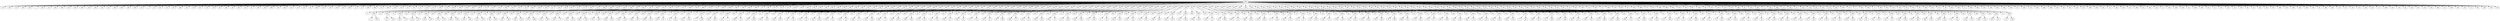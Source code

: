 digraph backdoorgraph {
root [label="AND"];
562 [label="-279"];
566 [label="-281"];
548 [label="-272"];
912 [label="-454"];
422 [label="-209"];
18 [label="-7"];
660 [label="-328"];
948 [label="-472"];
389 [label="193"];
774 [label="-385"];
760 [label="-378"];
766 [label="-381"];
864 [label="-430"];
274 [label="-135"];
696 [label="-346"];
1024 [label="-510"];
549 [label="273"];
934 [label="-465"];
822 [label="-409"];
404 [label="-200"];
904 [label="-450"];
314 [label="-155"];
8 [label="-2"];
70 [label="-33"];
848 [label="-422"];
634 [label="-315"];
698 [label="-347"];
796 [label="-396"];
338 [label="-167"];
264 [label="-130"];
918 [label="-457"];
268 [label="-132"];
240 [label="-118"];
200 [label="-98"];
894 [label="-445"];
116 [label="-56"];
528 [label="-262"];
1046 [label="-521"];
138 [label="-67"];
412 [label="-204"];
212 [label="-104"];
980 [label="-488"];
454 [label="-225"];
1008 [label="-502"];
448 [label="-222"];
76 [label="-36"];
206 [label="-101"];
94 [label="-45"];
684 [label="-340"];
854 [label="-425"];
242 [label="-119"];
1044 [label="-520"];
130 [label="-63"];
784 [label="-390"];
28 [label="-12"];
50 [label="-23"];
564 [label="-280"];
876 [label="-436"];
326 [label="-161"];
970 [label="-483"];
260 [label="-128"];
424 [label="-210"];
52 [label="-24"];
398 [label="-197"];
98 [label="-47"];
252 [label="-124"];
278 [label="-137"];
276 [label="-136"];
344 [label="-170"];
836 [label="-416"];
220 [label="-108"];
650 [label="-323"];
176 [label="-86"];
480 [label="-238"];
258 [label="-127"];
750 [label="-373"];
1052 [label="-524"];
916 [label="-456"];
286 [label="-141"];
1050 [label="-523"];
1058 [label="-527"];
930 [label="-463"];
972 [label="-484"];
214 [label="-105"];
858 [label="-427"];
670 [label="-333"];
142 [label="-69"];
877 [label="437"];
126 [label="-61"];
238 [label="-117"];
490 [label="-243"];
224 [label="-110"];
622 [label="-309"];
596 [label="-296"];
568 [label="-282"];
410 [label="-203"];
496 [label="-246"];
184 [label="-90"];
926 [label="-461"];
270 [label="-133"];
532 [label="-264"];
834 [label="-415"];
1056 [label="-526"];
551 [label="274"];
378 [label="-187"];
1004 [label="-500"];
624 [label="-310"];
982 [label="-489"];
910 [label="-453"];
226 [label="-111"];
680 [label="-338"];
996 [label="-496"];
812 [label="-404"];
592 [label="-294"];
919 [label="458"];
732 [label="-364"];
48 [label="-22"];
140 [label="-68"];
658 [label="-327"];
678 [label="-337"];
246 [label="-121"];
472 [label="-234"];
256 [label="-126"];
818 [label="-407"];
1073 [label="OR"];
1078 [label="OR"];
1083 [label="OR"];
1088 [label="OR"];
1093 [label="OR"];
1098 [label="OR"];
1103 [label="OR"];
1108 [label="OR"];
1113 [label="OR"];
1118 [label="OR"];
1123 [label="OR"];
1128 [label="OR"];
1133 [label="OR"];
1138 [label="OR"];
1143 [label="OR"];
1148 [label="OR"];
1153 [label="OR"];
1238 [label="OR"];
1158 [label="OR"];
1163 [label="OR"];
1168 [label="OR"];
1173 [label="OR"];
1178 [label="OR"];
1183 [label="OR"];
1188 [label="OR"];
1193 [label="OR"];
1198 [label="OR"];
1203 [label="OR"];
1208 [label="OR"];
1213 [label="OR"];
1218 [label="OR"];
1223 [label="OR"];
1228 [label="OR"];
1233 [label="OR"];
1398 [label="OR"];
1403 [label="OR"];
1243 [label="OR"];
1248 [label="OR"];
1253 [label="OR"];
1258 [label="OR"];
1263 [label="OR"];
1268 [label="OR"];
1273 [label="OR"];
1278 [label="OR"];
1283 [label="OR"];
1288 [label="OR"];
1293 [label="OR"];
1298 [label="OR"];
1303 [label="OR"];
1308 [label="OR"];
1313 [label="OR"];
1318 [label="OR"];
1323 [label="OR"];
1328 [label="OR"];
1333 [label="OR"];
1338 [label="OR"];
1343 [label="OR"];
1348 [label="OR"];
1353 [label="OR"];
1358 [label="OR"];
1363 [label="OR"];
1368 [label="OR"];
1373 [label="OR"];
1378 [label="OR"];
1383 [label="OR"];
1388 [label="OR"];
1393 [label="OR"];
1408 [label="OR"];
1413 [label="OR"];
1418 [label="OR"];
1423 [label="OR"];
1428 [label="OR"];
1433 [label="OR"];
1438 [label="OR"];
1443 [label="OR"];
1448 [label="OR"];
1453 [label="OR"];
1458 [label="OR"];
1463 [label="OR"];
1468 [label="OR"];
1473 [label="OR"];
1478 [label="OR"];
1483 [label="OR"];
1488 [label="OR"];
1493 [label="OR"];
1498 [label="OR"];
1503 [label="OR"];
1508 [label="OR"];
1513 [label="OR"];
1518 [label="OR"];
1523 [label="OR"];
1528 [label="OR"];
1533 [label="OR"];
1538 [label="OR"];
1543 [label="OR"];
1548 [label="OR"];
1553 [label="OR"];
1558 [label="OR"];
1563 [label="OR"];
1568 [label="OR"];
1573 [label="OR"];
1578 [label="OR"];
1583 [label="OR"];
1588 [label="OR"];
1593 [label="OR"];
1598 [label="OR"];
1603 [label="OR"];
1608 [label="OR"];
1613 [label="OR"];
1618 [label="OR"];
1623 [label="OR"];
1628 [label="OR"];
1633 [label="OR"];
1638 [label="OR"];
1643 [label="OR"];
1648 [label="OR"];
1653 [label="OR"];
1658 [label="OR"];
1663 [label="OR"];
1668 [label="OR"];
1673 [label="OR"];
1678 [label="OR"];
1683 [label="OR"];
1688 [label="OR"];
1693 [label="OR"];
1698 [label="OR"];
90 [label="-43"];
866 [label="-431"];
502 [label="-249"];
228 [label="-112"];
886 [label="-441"];
54 [label="-25"];
702 [label="-349"];
470 [label="-233"];
839 [label="418"];
178 [label="-87"];
868 [label="-432"];
816 [label="-406"];
114 [label="-55"];
449 [label="223"];
580 [label="-288"];
742 [label="-369"];
989 [label="493"];
460 [label="-228"];
668 [label="-332"];
977 [label="487"];
612 [label="-304"];
186 [label="-91"];
468 [label="-232"];
452 [label="-224"];
554 [label="-275"];
952 [label="-474"];
884 [label="-440"];
198 [label="-97"];
962 [label="-479"];
804 [label="-400"];
16 [label="-6"];
330 [label="-163"];
780 [label="-388"];
346 [label="-171"];
488 [label="-242"];
23 [label="10"];
370 [label="-183"];
236 [label="-116"];
498 [label="-247"];
530 [label="-263"];
432 [label="-214"];
644 [label="-320"];
600 [label="-298"];
426 [label="-211"];
157 [label="77"];
192 [label="-94"];
516 [label="-256"];
12 [label="-4"];
399 [label="198"];
202 [label="-99"];
250 [label="-123"];
710 [label="-353"];
486 [label="-241"];
666 [label="-331"];
190 [label="-93"];
484 [label="-240"];
630 [label="-313"];
478 [label="-237"];
100 [label="-48"];
1014 [label="-505"];
682 [label="-339"];
20 [label="-8"];
992 [label="-494"];
923 [label="460"];
512 [label="-254"];
340 [label="-168"];
794 [label="-395"];
716 [label="-356"];
482 [label="-239"];
638 [label="-317"];
574 [label="-285"];
1048 [label="-522"];
814 [label="-405"];
820 [label="-408"];
900 [label="-448"];
606 [label="-301"];
196 [label="-96"];
738 [label="-367"];
244 [label="-120"];
360 [label="-178"];
802 [label="-399"];
860 [label="-428"];
618 [label="-307"];
1038 [label="-517"];
726 [label="-361"];
494 [label="-245"];
826 [label="-411"];
582 [label="-289"];
828 [label="-412"];
808 [label="-402"];
308 [label="-152"];
58 [label="-27"];
690 [label="-343"];
302 [label="-149"];
922 [label="-459"];
31 [label="14"];
416 [label="-206"];
908 [label="-452"];
946 [label="-471"];
106 [label="-51"];
626 [label="-311"];
762 [label="-379"];
266 [label="-131"];
394 [label="-195"];
124 [label="-60"];
122 [label="-59"];
368 [label="-182"];
374 [label="-185"];
1032 [label="-514"];
740 [label="-368"];
636 [label="-316"];
536 [label="-266"];
614 [label="-305"];
222 [label="-109"];
586 [label="-291"];
170 [label="-83"];
974 [label="-485"];
844 [label="-420"];
352 [label="-174"];
958 [label="-477"];
292 [label="-144"];
632 [label="-314"];
1062 [label="-529"];
654 [label="-325"];
358 [label="-177"];
800 [label="-398"];
462 [label="-229"];
312 [label="-154"];
172 [label="-84"];
956 [label="-476"];
439 [label="218"];
752 [label="-374"];
688 [label="-342"];
940 [label="-468"];
354 [label="-175"];
1020 [label="-508"];
928 [label="-462"];
210 [label="-103"];
350 [label="-173"];
997 [label="497"];
1022 [label="-509"];
296 [label="-146"];
609 [label="303"];
13 [label="5"];
1075 [label="AND"];
753 [label="375"];
1080 [label="AND"];
55 [label="26"];
1085 [label="AND"];
647 [label="322"];
1090 [label="AND"];
537 [label="267"];
1095 [label="AND"];
713 [label="355"];
1100 [label="AND"];
963 [label="480"];
1105 [label="AND"];
407 [label="202"];
1110 [label="AND"];
427 [label="212"];
1115 [label="AND"];
111 [label="54"];
1120 [label="AND"];
661 [label="329"];
1125 [label="AND"];
215 [label="106"];
1130 [label="AND"];
1039 [label="518"];
1135 [label="AND"];
645 [label="321"];
1140 [label="AND"];
1041 [label="519"];
1145 [label="AND"];
287 [label="142"];
1150 [label="AND"];
391 [label="194"];
1155 [label="AND"];
457 [label="227"];
1240 [label="AND"];
879 [label="438"];
1160 [label="AND"];
851 [label="424"];
1165 [label="AND"];
655 [label="326"];
1170 [label="AND"];
895 [label="446"];
1175 [label="AND"];
663 [label="330"];
1180 [label="AND"];
21 [label="9"];
1185 [label="AND"];
429 [label="213"];
1190 [label="AND"];
145 [label="71"];
1195 [label="AND"];
831 [label="414"];
1200 [label="AND"];
87 [label="42"];
1205 [label="AND"];
723 [label="360"];
1210 [label="AND"];
261 [label="129"];
1215 [label="AND"];
1005 [label="501"];
1220 [label="AND"];
841 [label="419"];
1225 [label="AND"];
155 [label="76"];
1230 [label="AND"];
253 [label="125"];
1235 [label="AND"];
577 [label="287"];
1400 [label="AND"];
673 [label="335"];
1405 [label="AND"];
513 [label="255"];
1245 [label="AND"];
693 [label="345"];
1250 [label="AND"];
559 [label="278"];
1255 [label="AND"];
1015 [label="506"];
1260 [label="AND"];
959 [label="478"];
1265 [label="AND"];
781 [label="389"];
1270 [label="AND"];
193 [label="95"];
1275 [label="AND"];
33 [label="15"];
1280 [label="AND"];
333 [label="165"];
1285 [label="AND"];
571 [label="284"];
1290 [label="AND"];
437 [label="217"];
1295 [label="AND"];
203 [label="100"];
1300 [label="AND"];
59 [label="28"];
1305 [label="AND"];
941 [label="469"];
1310 [label="AND"];
131 [label="64"];
1315 [label="AND"];
729 [label="363"];
1320 [label="AND"];
787 [label="392"];
1325 [label="AND"];
347 [label="172"];
1330 [label="AND"];
593 [label="295"];
1335 [label="AND"];
65 [label="31"];
1340 [label="AND"];
9 [label="3"];
1345 [label="AND"];
987 [label="492"];
1350 [label="AND"];
371 [label="184"];
1355 [label="AND"];
747 [label="372"];
1360 [label="AND"];
419 [label="208"];
1365 [label="AND"];
619 [label="308"];
1370 [label="AND"];
1053 [label="525"];
1375 [label="AND"];
931 [label="464"];
1380 [label="AND"];
721 [label="359"];
1385 [label="AND"];
35 [label="16"];
1390 [label="AND"];
993 [label="495"];
1395 [label="AND"];
375 [label="186"];
1410 [label="AND"];
587 [label="292"];
1415 [label="AND"];
37 [label="17"];
1420 [label="AND"];
607 [label="302"];
1425 [label="AND"];
517 [label="257"];
1430 [label="AND"];
61 [label="29"];
1435 [label="AND"];
711 [label="354"];
1440 [label="AND"];
755 [label="376"];
1445 [label="AND"];
127 [label="62"];
1450 [label="AND"];
309 [label="153"];
1455 [label="AND"];
443 [label="220"];
1460 [label="AND"];
81 [label="39"];
1465 [label="AND"];
1001 [label="499"];
1470 [label="AND"];
355 [label="176"];
1475 [label="AND"];
543 [label="270"];
1480 [label="AND"];
417 [label="207"];
1485 [label="AND"];
855 [label="426"];
1490 [label="AND"];
985 [label="491"];
1495 [label="AND"];
905 [label="451"];
1500 [label="AND"];
937 [label="467"];
1505 [label="AND"];
881 [label="439"];
1510 [label="AND"];
147 [label="72"];
1515 [label="AND"];
789 [label="393"];
1520 [label="AND"];
545 [label="271"];
1525 [label="AND"];
953 [label="475"];
1530 [label="AND"];
1017 [label="507"];
1535 [label="AND"];
321 [label="159"];
1540 [label="AND"];
1027 [label="512"];
1545 [label="AND"];
289 [label="143"];
1550 [label="AND"];
589 [label="293"];
1555 [label="AND"];
231 [label="114"];
1560 [label="AND"];
73 [label="35"];
1565 [label="AND"];
305 [label="151"];
1570 [label="AND"];
441 [label="219"];
1575 [label="AND"];
43 [label="20"];
1580 [label="AND"];
395 [label="196"];
1585 [label="AND"];
153 [label="75"];
1590 [label="AND"];
889 [label="443"];
1595 [label="AND"];
283 [label="140"];
1600 [label="AND"];
383 [label="190"];
1605 [label="AND"];
79 [label="38"];
1610 [label="AND"];
521 [label="259"];
1615 [label="AND"];
463 [label="230"];
1620 [label="AND"];
1029 [label="513"];
1625 [label="AND"];
63 [label="30"];
1630 [label="AND"];
717 [label="357"];
1635 [label="AND"];
331 [label="164"];
1640 [label="AND"];
315 [label="156"];
1645 [label="AND"];
119 [label="58"];
1650 [label="AND"];
217 [label="107"];
1655 [label="AND"];
475 [label="236"];
1660 [label="AND"];
181 [label="89"];
1665 [label="AND"];
809 [label="403"];
1670 [label="AND"];
379 [label="188"];
1675 [label="AND"];
107 [label="52"];
1680 [label="AND"];
491 [label="244"];
1685 [label="AND"];
539 [label="268"];
1690 [label="AND"];
603 [label="300"];
1695 [label="AND"];
109 [label="53"];
1700 [label="AND"];
14 [label="-5"];
323 [label="160"];
754 [label="-375"];
829 [label="413"];
327 [label="162"];
56 [label="-26"];
648 [label="-322"];
167 [label="82"];
871 [label="434"];
538 [label="-267"];
714 [label="-355"];
433 [label="215"];
964 [label="-480"];
299 [label="148"];
408 [label="-202"];
387 [label="192"];
428 [label="-212"];
685 [label="341"];
112 [label="-54"];
639 [label="318"];
662 [label="-329"];
281 [label="139"];
216 [label="-106"];
519 [label="258"];
1040 [label="-518"];
975 [label="486"];
646 [label="-321"];
601 [label="299"];
1042 [label="-519"];
143 [label="70"];
288 [label="-142"];
887 [label="442"];
583 [label="290"];
392 [label="-194"];
458 [label="-227"];
891 [label="444"];
880 [label="-438"];
707 [label="352"];
852 [label="-424"];
509 [label="253"];
656 [label="-326"];
797 [label="397"];
896 [label="-446"];
179 [label="88"];
664 [label="-330"];
165 [label="81"];
22 [label="-9"];
465 [label="231"];
430 [label="-213"];
279 [label="138"];
146 [label="-71"];
401 [label="199"];
832 [label="-414"];
533 [label="265"];
88 [label="-42"];
5 [label="1"];
724 [label="-360"];
41 [label="19"];
262 [label="-129"];
615 [label="306"];
1006 [label="-501"];
247 [label="122"];
842 [label="-419"];
1009 [label="503"];
156 [label="-76"];
207 [label="102"];
254 [label="-125"];
173 [label="85"];
578 [label="-287"];
699 [label="348"];
674 [label="-335"];
627 [label="312"];
514 [label="-255"];
39 [label="18"];
694 [label="-345"];
29 [label="13"];
560 [label="-278"];
1059 [label="528"];
1016 [label="-506"];
149 [label="73"];
960 [label="-478"];
727 [label="362"];
782 [label="-389"];
413 [label="205"];
361 [label="179"];
194 [label="-95"];
34 [label="-15"];
705 [label="351"];
334 [label="-165"];
757 [label="377"];
572 [label="-284"];
71 [label="34"];
438 [label="-217"];
317 [label="157"];
204 [label="-100"];
187 [label="92"];
60 [label="-28"];
719 [label="358"];
942 [label="-469"];
77 [label="37"];
132 [label="-64"];
151 [label="74"];
730 [label="-363"];
873 [label="435"];
788 [label="-392"];
159 [label="78"];
348 [label="-172"];
675 [label="336"];
594 [label="-295"];
769 [label="383"];
66 [label="-31"];
335 [label="166"];
10 [label="-3"];
95 [label="46"];
988 [label="-492"];
405 [label="201"];
372 [label="-184"];
297 [label="147"];
748 [label="-372"];
767 [label="382"];
420 [label="-208"];
341 [label="169"];
620 [label="-308"];
823 [label="410"];
1054 [label="-525"];
735 [label="366"];
932 [label="-464"];
435 [label="216"];
722 [label="-359"];
45 [label="21"];
36 [label="-16"];
763 [label="380"];
994 [label="-495"];
229 [label="113"];
376 [label="-186"];
771 [label="384"];
588 [label="-292"];
861 [label="429"];
38 [label="-17"];
271 [label="134"];
608 [label="-302"];
293 [label="145"];
518 [label="-257"];
67 [label="32"];
62 [label="-29"];
805 [label="401"];
712 [label="-354"];
745 [label="371"];
756 [label="-376"];
303 [label="150"];
128 [label="-62"];
1033 [label="515"];
310 [label="-153"];
869 [label="433"];
444 [label="-220"];
967 [label="482"];
82 [label="-39"];
999 [label="498"];
1002 [label="-499"];
133 [label="65"];
356 [label="-176"];
965 [label="481"];
544 [label="-270"];
557 [label="277"];
418 [label="-207"];
541 [label="269"];
856 [label="-426"];
733 [label="365"];
986 [label="-491"];
233 [label="115"];
906 [label="-451"];
777 [label="387"];
938 [label="-467"];
691 [label="344"];
882 [label="-439"];
651 [label="324"];
148 [label="-72"];
135 [label="66"];
790 [label="-393"];
365 [label="181"];
546 [label="-271"];
791 [label="394"];
954 [label="-475"];
363 [label="180"];
1018 [label="-507"];
1025 [label="511"];
322 [label="-159"];
445 [label="221"];
1028 [label="-512"];
775 [label="386"];
290 [label="-143"];
983 [label="490"];
590 [label="-293"];
103 [label="50"];
232 [label="-114"];
569 [label="283"];
74 [label="-35"];
455 [label="226"];
306 [label="-151"];
935 [label="466"];
442 [label="-219"];
85 [label="41"];
44 [label="-20"];
381 [label="189"];
396 [label="-196"];
837 [label="417"];
154 [label="-75"];
913 [label="455"];
890 [label="-443"];
943 [label="470"];
284 [label="-140"];
25 [label="11"];
384 [label="-190"];
101 [label="49"];
80 [label="-38"];
1035 [label="516"];
522 [label="-259"];
845 [label="421"];
464 [label="-230"];
949 [label="473"];
1030 [label="-513"];
849 [label="423"];
64 [label="-30"];
597 [label="297"];
718 [label="-357"];
163 [label="80"];
332 [label="-164"];
555 [label="276"];
316 [label="-156"];
83 [label="40"];
120 [label="-58"];
743 [label="370"];
218 [label="-107"];
161 [label="79"];
476 [label="-236"];
1011 [label="504"];
182 [label="-89"];
523 [label="260"];
810 [label="-403"];
641 [label="319"];
380 [label="-188"];
503 [label="250"];
108 [label="-52"];
91 [label="44"];
492 [label="-244"];
473 [label="235"];
540 [label="-268"];
525 [label="261"];
604 [label="-300"];
505 [label="251"];
110 [label="-53"];
575 [label="286"];
root -> 562;
root -> 566;
root -> 548;
root -> 912;
root -> 422;
root -> 18;
root -> 660;
root -> 948;
root -> 389;
root -> 774;
root -> 760;
root -> 766;
root -> 864;
root -> 274;
root -> 696;
root -> 1024;
root -> 549;
root -> 934;
root -> 822;
root -> 404;
root -> 904;
root -> 314;
root -> 8;
root -> 70;
root -> 848;
root -> 634;
root -> 698;
root -> 796;
root -> 338;
root -> 264;
root -> 918;
root -> 268;
root -> 240;
root -> 200;
root -> 894;
root -> 116;
root -> 528;
root -> 1046;
root -> 138;
root -> 412;
root -> 212;
root -> 980;
root -> 454;
root -> 1008;
root -> 448;
root -> 76;
root -> 206;
root -> 94;
root -> 684;
root -> 854;
root -> 242;
root -> 1044;
root -> 130;
root -> 784;
root -> 28;
root -> 50;
root -> 564;
root -> 876;
root -> 326;
root -> 970;
root -> 260;
root -> 424;
root -> 52;
root -> 398;
root -> 98;
root -> 252;
root -> 278;
root -> 276;
root -> 344;
root -> 836;
root -> 220;
root -> 650;
root -> 176;
root -> 480;
root -> 258;
root -> 750;
root -> 1052;
root -> 916;
root -> 286;
root -> 1050;
root -> 1058;
root -> 930;
root -> 972;
root -> 214;
root -> 858;
root -> 670;
root -> 142;
root -> 877;
root -> 126;
root -> 238;
root -> 490;
root -> 224;
root -> 622;
root -> 596;
root -> 568;
root -> 410;
root -> 496;
root -> 184;
root -> 926;
root -> 270;
root -> 532;
root -> 834;
root -> 1056;
root -> 551;
root -> 378;
root -> 1004;
root -> 624;
root -> 982;
root -> 910;
root -> 226;
root -> 680;
root -> 996;
root -> 812;
root -> 592;
root -> 919;
root -> 732;
root -> 48;
root -> 140;
root -> 658;
root -> 678;
root -> 246;
root -> 472;
root -> 256;
root -> 818;
root -> 1073;
root -> 1078;
root -> 1083;
root -> 1088;
root -> 1093;
root -> 1098;
root -> 1103;
root -> 1108;
root -> 1113;
root -> 1118;
root -> 1123;
root -> 1128;
root -> 1133;
root -> 1138;
root -> 1143;
root -> 1148;
root -> 1153;
root -> 1238;
root -> 1158;
root -> 1163;
root -> 1168;
root -> 1173;
root -> 1178;
root -> 1183;
root -> 1188;
root -> 1193;
root -> 1198;
root -> 1203;
root -> 1208;
root -> 1213;
root -> 1218;
root -> 1223;
root -> 1228;
root -> 1233;
root -> 1398;
root -> 1403;
root -> 1243;
root -> 1248;
root -> 1253;
root -> 1258;
root -> 1263;
root -> 1268;
root -> 1273;
root -> 1278;
root -> 1283;
root -> 1288;
root -> 1293;
root -> 1298;
root -> 1303;
root -> 1308;
root -> 1313;
root -> 1318;
root -> 1323;
root -> 1328;
root -> 1333;
root -> 1338;
root -> 1343;
root -> 1348;
root -> 1353;
root -> 1358;
root -> 1363;
root -> 1368;
root -> 1373;
root -> 1378;
root -> 1383;
root -> 1388;
root -> 1393;
root -> 1408;
root -> 1413;
root -> 1418;
root -> 1423;
root -> 1428;
root -> 1433;
root -> 1438;
root -> 1443;
root -> 1448;
root -> 1453;
root -> 1458;
root -> 1463;
root -> 1468;
root -> 1473;
root -> 1478;
root -> 1483;
root -> 1488;
root -> 1493;
root -> 1498;
root -> 1503;
root -> 1508;
root -> 1513;
root -> 1518;
root -> 1523;
root -> 1528;
root -> 1533;
root -> 1538;
root -> 1543;
root -> 1548;
root -> 1553;
root -> 1558;
root -> 1563;
root -> 1568;
root -> 1573;
root -> 1578;
root -> 1583;
root -> 1588;
root -> 1593;
root -> 1598;
root -> 1603;
root -> 1608;
root -> 1613;
root -> 1618;
root -> 1623;
root -> 1628;
root -> 1633;
root -> 1638;
root -> 1643;
root -> 1648;
root -> 1653;
root -> 1658;
root -> 1663;
root -> 1668;
root -> 1673;
root -> 1678;
root -> 1683;
root -> 1688;
root -> 1693;
root -> 1698;
root -> 90;
root -> 866;
root -> 502;
root -> 228;
root -> 886;
root -> 54;
root -> 702;
root -> 470;
root -> 839;
root -> 178;
root -> 868;
root -> 816;
root -> 114;
root -> 449;
root -> 580;
root -> 742;
root -> 989;
root -> 460;
root -> 668;
root -> 977;
root -> 612;
root -> 186;
root -> 468;
root -> 452;
root -> 554;
root -> 952;
root -> 884;
root -> 198;
root -> 962;
root -> 804;
root -> 16;
root -> 330;
root -> 780;
root -> 346;
root -> 488;
root -> 23;
root -> 370;
root -> 236;
root -> 498;
root -> 530;
root -> 432;
root -> 644;
root -> 600;
root -> 426;
root -> 157;
root -> 192;
root -> 516;
root -> 12;
root -> 399;
root -> 202;
root -> 250;
root -> 710;
root -> 486;
root -> 666;
root -> 190;
root -> 484;
root -> 630;
root -> 478;
root -> 100;
root -> 1014;
root -> 682;
root -> 20;
root -> 992;
root -> 923;
root -> 512;
root -> 340;
root -> 794;
root -> 716;
root -> 482;
root -> 638;
root -> 574;
root -> 1048;
root -> 814;
root -> 820;
root -> 900;
root -> 606;
root -> 196;
root -> 738;
root -> 244;
root -> 360;
root -> 802;
root -> 860;
root -> 618;
root -> 1038;
root -> 726;
root -> 494;
root -> 826;
root -> 582;
root -> 828;
root -> 808;
root -> 308;
root -> 58;
root -> 690;
root -> 302;
root -> 922;
root -> 31;
root -> 416;
root -> 908;
root -> 946;
root -> 106;
root -> 626;
root -> 762;
root -> 266;
root -> 394;
root -> 124;
root -> 122;
root -> 368;
root -> 374;
root -> 1032;
root -> 740;
root -> 636;
root -> 536;
root -> 614;
root -> 222;
root -> 586;
root -> 170;
root -> 974;
root -> 844;
root -> 352;
root -> 958;
root -> 292;
root -> 632;
root -> 1062;
root -> 654;
root -> 358;
root -> 800;
root -> 462;
root -> 312;
root -> 172;
root -> 956;
root -> 439;
root -> 752;
root -> 688;
root -> 940;
root -> 354;
root -> 1020;
root -> 928;
root -> 210;
root -> 350;
root -> 997;
root -> 1022;
root -> 296;
root -> 609;
1073 -> 13;
1073 -> 1075;
1078 -> 753;
1078 -> 1080;
1083 -> 55;
1083 -> 1085;
1088 -> 647;
1088 -> 1090;
1093 -> 537;
1093 -> 1095;
1098 -> 713;
1098 -> 1100;
1103 -> 963;
1103 -> 1105;
1108 -> 407;
1108 -> 1110;
1113 -> 427;
1113 -> 1115;
1118 -> 111;
1118 -> 1120;
1123 -> 661;
1123 -> 1125;
1128 -> 215;
1128 -> 1130;
1133 -> 1039;
1133 -> 1135;
1138 -> 645;
1138 -> 1140;
1143 -> 1041;
1143 -> 1145;
1148 -> 287;
1148 -> 1150;
1153 -> 391;
1153 -> 1155;
1238 -> 457;
1238 -> 1240;
1158 -> 879;
1158 -> 1160;
1163 -> 851;
1163 -> 1165;
1168 -> 655;
1168 -> 1170;
1173 -> 895;
1173 -> 1175;
1178 -> 663;
1178 -> 1180;
1183 -> 21;
1183 -> 1185;
1188 -> 429;
1188 -> 1190;
1193 -> 145;
1193 -> 1195;
1198 -> 831;
1198 -> 1200;
1203 -> 87;
1203 -> 1205;
1208 -> 723;
1208 -> 1210;
1213 -> 261;
1213 -> 1215;
1218 -> 1005;
1218 -> 1220;
1223 -> 841;
1223 -> 1225;
1228 -> 155;
1228 -> 1230;
1233 -> 253;
1233 -> 1235;
1398 -> 577;
1398 -> 1400;
1403 -> 673;
1403 -> 1405;
1243 -> 513;
1243 -> 1245;
1248 -> 693;
1248 -> 1250;
1253 -> 559;
1253 -> 1255;
1258 -> 1015;
1258 -> 1260;
1263 -> 959;
1263 -> 1265;
1268 -> 781;
1268 -> 1270;
1273 -> 193;
1273 -> 1275;
1278 -> 33;
1278 -> 1280;
1283 -> 333;
1283 -> 1285;
1288 -> 571;
1288 -> 1290;
1293 -> 437;
1293 -> 1295;
1298 -> 203;
1298 -> 1300;
1303 -> 59;
1303 -> 1305;
1308 -> 941;
1308 -> 1310;
1313 -> 131;
1313 -> 1315;
1318 -> 729;
1318 -> 1320;
1323 -> 787;
1323 -> 1325;
1328 -> 347;
1328 -> 1330;
1333 -> 593;
1333 -> 1335;
1338 -> 65;
1338 -> 1340;
1343 -> 9;
1343 -> 1345;
1348 -> 987;
1348 -> 1350;
1353 -> 371;
1353 -> 1355;
1358 -> 747;
1358 -> 1360;
1363 -> 419;
1363 -> 1365;
1368 -> 619;
1368 -> 1370;
1373 -> 1053;
1373 -> 1375;
1378 -> 931;
1378 -> 1380;
1383 -> 721;
1383 -> 1385;
1388 -> 35;
1388 -> 1390;
1393 -> 993;
1393 -> 1395;
1408 -> 375;
1408 -> 1410;
1413 -> 587;
1413 -> 1415;
1418 -> 37;
1418 -> 1420;
1423 -> 607;
1423 -> 1425;
1428 -> 517;
1428 -> 1430;
1433 -> 61;
1433 -> 1435;
1438 -> 711;
1438 -> 1440;
1443 -> 755;
1443 -> 1445;
1448 -> 127;
1448 -> 1450;
1453 -> 309;
1453 -> 1455;
1458 -> 443;
1458 -> 1460;
1463 -> 81;
1463 -> 1465;
1468 -> 1001;
1468 -> 1470;
1473 -> 355;
1473 -> 1475;
1478 -> 543;
1478 -> 1480;
1483 -> 417;
1483 -> 1485;
1488 -> 855;
1488 -> 1490;
1493 -> 985;
1493 -> 1495;
1498 -> 905;
1498 -> 1500;
1503 -> 937;
1503 -> 1505;
1508 -> 881;
1508 -> 1510;
1513 -> 147;
1513 -> 1515;
1518 -> 789;
1518 -> 1520;
1523 -> 545;
1523 -> 1525;
1528 -> 953;
1528 -> 1530;
1533 -> 1017;
1533 -> 1535;
1538 -> 321;
1538 -> 1540;
1543 -> 1027;
1543 -> 1545;
1548 -> 289;
1548 -> 1550;
1553 -> 589;
1553 -> 1555;
1558 -> 231;
1558 -> 1560;
1563 -> 73;
1563 -> 1565;
1568 -> 305;
1568 -> 1570;
1573 -> 441;
1573 -> 1575;
1578 -> 43;
1578 -> 1580;
1583 -> 395;
1583 -> 1585;
1588 -> 153;
1588 -> 1590;
1593 -> 889;
1593 -> 1595;
1598 -> 283;
1598 -> 1600;
1603 -> 383;
1603 -> 1605;
1608 -> 79;
1608 -> 1610;
1613 -> 521;
1613 -> 1615;
1618 -> 463;
1618 -> 1620;
1623 -> 1029;
1623 -> 1625;
1628 -> 63;
1628 -> 1630;
1633 -> 717;
1633 -> 1635;
1638 -> 331;
1638 -> 1640;
1643 -> 315;
1643 -> 1645;
1648 -> 119;
1648 -> 1650;
1653 -> 217;
1653 -> 1655;
1658 -> 475;
1658 -> 1660;
1663 -> 181;
1663 -> 1665;
1668 -> 809;
1668 -> 1670;
1673 -> 379;
1673 -> 1675;
1678 -> 107;
1678 -> 1680;
1683 -> 491;
1683 -> 1685;
1688 -> 539;
1688 -> 1690;
1693 -> 603;
1693 -> 1695;
1698 -> 109;
1698 -> 1700;
1075 -> 14;
1075 -> 323;
1080 -> 754;
1080 -> 829;
1085 -> 327;
1085 -> 56;
1090 -> 648;
1090 -> 167;
1095 -> 871;
1095 -> 538;
1100 -> 714;
1100 -> 433;
1105 -> 964;
1105 -> 299;
1110 -> 408;
1110 -> 387;
1115 -> 428;
1115 -> 685;
1120 -> 112;
1120 -> 639;
1125 -> 662;
1125 -> 281;
1130 -> 216;
1130 -> 519;
1135 -> 1040;
1135 -> 975;
1140 -> 646;
1140 -> 601;
1145 -> 1042;
1145 -> 143;
1150 -> 288;
1150 -> 887;
1155 -> 583;
1155 -> 392;
1240 -> 458;
1240 -> 891;
1160 -> 880;
1160 -> 707;
1165 -> 852;
1165 -> 509;
1170 -> 656;
1170 -> 797;
1175 -> 896;
1175 -> 179;
1180 -> 664;
1180 -> 165;
1185 -> 22;
1185 -> 465;
1190 -> 430;
1190 -> 279;
1195 -> 146;
1195 -> 401;
1200 -> 832;
1200 -> 533;
1205 -> 88;
1205 -> 5;
1210 -> 724;
1210 -> 41;
1215 -> 262;
1215 -> 615;
1220 -> 1006;
1220 -> 247;
1225 -> 842;
1225 -> 1009;
1230 -> 156;
1230 -> 207;
1235 -> 254;
1235 -> 173;
1400 -> 578;
1400 -> 699;
1405 -> 674;
1405 -> 627;
1245 -> 514;
1245 -> 39;
1250 -> 694;
1250 -> 29;
1255 -> 560;
1255 -> 1059;
1260 -> 1016;
1260 -> 149;
1265 -> 960;
1265 -> 727;
1270 -> 782;
1270 -> 413;
1275 -> 361;
1275 -> 194;
1280 -> 34;
1280 -> 705;
1285 -> 334;
1285 -> 757;
1290 -> 572;
1290 -> 71;
1295 -> 438;
1295 -> 317;
1300 -> 204;
1300 -> 187;
1305 -> 60;
1305 -> 719;
1310 -> 942;
1310 -> 77;
1315 -> 132;
1315 -> 151;
1320 -> 730;
1320 -> 873;
1325 -> 788;
1325 -> 159;
1330 -> 348;
1330 -> 675;
1335 -> 594;
1335 -> 769;
1340 -> 66;
1340 -> 335;
1345 -> 10;
1345 -> 95;
1350 -> 988;
1350 -> 405;
1355 -> 372;
1355 -> 297;
1360 -> 748;
1360 -> 767;
1365 -> 420;
1365 -> 341;
1370 -> 620;
1370 -> 823;
1375 -> 1054;
1375 -> 735;
1380 -> 932;
1380 -> 435;
1385 -> 722;
1385 -> 45;
1390 -> 36;
1390 -> 763;
1395 -> 994;
1395 -> 229;
1410 -> 376;
1410 -> 771;
1415 -> 588;
1415 -> 861;
1420 -> 38;
1420 -> 271;
1425 -> 608;
1425 -> 293;
1430 -> 518;
1430 -> 67;
1435 -> 62;
1435 -> 805;
1440 -> 712;
1440 -> 745;
1445 -> 756;
1445 -> 303;
1450 -> 128;
1450 -> 1033;
1455 -> 310;
1455 -> 869;
1460 -> 444;
1460 -> 967;
1465 -> 82;
1465 -> 999;
1470 -> 1002;
1470 -> 133;
1475 -> 356;
1475 -> 965;
1480 -> 544;
1480 -> 557;
1485 -> 418;
1485 -> 541;
1490 -> 856;
1490 -> 733;
1495 -> 986;
1495 -> 233;
1500 -> 906;
1500 -> 777;
1505 -> 938;
1505 -> 691;
1510 -> 882;
1510 -> 651;
1515 -> 148;
1515 -> 135;
1520 -> 790;
1520 -> 365;
1525 -> 546;
1525 -> 791;
1530 -> 954;
1530 -> 363;
1535 -> 1018;
1535 -> 1025;
1540 -> 322;
1540 -> 445;
1545 -> 1028;
1545 -> 775;
1550 -> 290;
1550 -> 983;
1555 -> 590;
1555 -> 103;
1560 -> 232;
1560 -> 569;
1565 -> 74;
1565 -> 455;
1570 -> 306;
1570 -> 935;
1575 -> 442;
1575 -> 85;
1580 -> 44;
1580 -> 381;
1585 -> 396;
1585 -> 837;
1590 -> 154;
1590 -> 913;
1595 -> 890;
1595 -> 943;
1600 -> 284;
1600 -> 25;
1605 -> 384;
1605 -> 101;
1610 -> 80;
1610 -> 1035;
1615 -> 522;
1615 -> 845;
1620 -> 464;
1620 -> 949;
1625 -> 1030;
1625 -> 849;
1630 -> 64;
1630 -> 597;
1635 -> 718;
1635 -> 163;
1640 -> 332;
1640 -> 555;
1645 -> 316;
1645 -> 83;
1650 -> 120;
1650 -> 743;
1655 -> 218;
1655 -> 161;
1660 -> 476;
1660 -> 1011;
1665 -> 182;
1665 -> 523;
1670 -> 810;
1670 -> 641;
1675 -> 380;
1675 -> 503;
1680 -> 108;
1680 -> 91;
1685 -> 492;
1685 -> 473;
1690 -> 540;
1690 -> 525;
1695 -> 604;
1695 -> 505;
1700 -> 110;
1700 -> 575;
}

